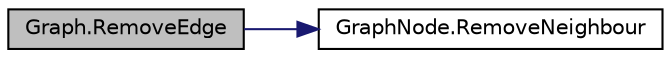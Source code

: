 digraph "Graph.RemoveEdge"
{
 // LATEX_PDF_SIZE
  edge [fontname="Helvetica",fontsize="10",labelfontname="Helvetica",labelfontsize="10"];
  node [fontname="Helvetica",fontsize="10",shape=record];
  rankdir="LR";
  Node1 [label="Graph.RemoveEdge",height=0.2,width=0.4,color="black", fillcolor="grey75", style="filled", fontcolor="black",tooltip=" "];
  Node1 -> Node2 [color="midnightblue",fontsize="10",style="solid",fontname="Helvetica"];
  Node2 [label="GraphNode.RemoveNeighbour",height=0.2,width=0.4,color="black", fillcolor="white", style="filled",URL="$class_graph_node.html#adc8f138bb8ab796094560cbc4a9adc62",tooltip=" "];
}
